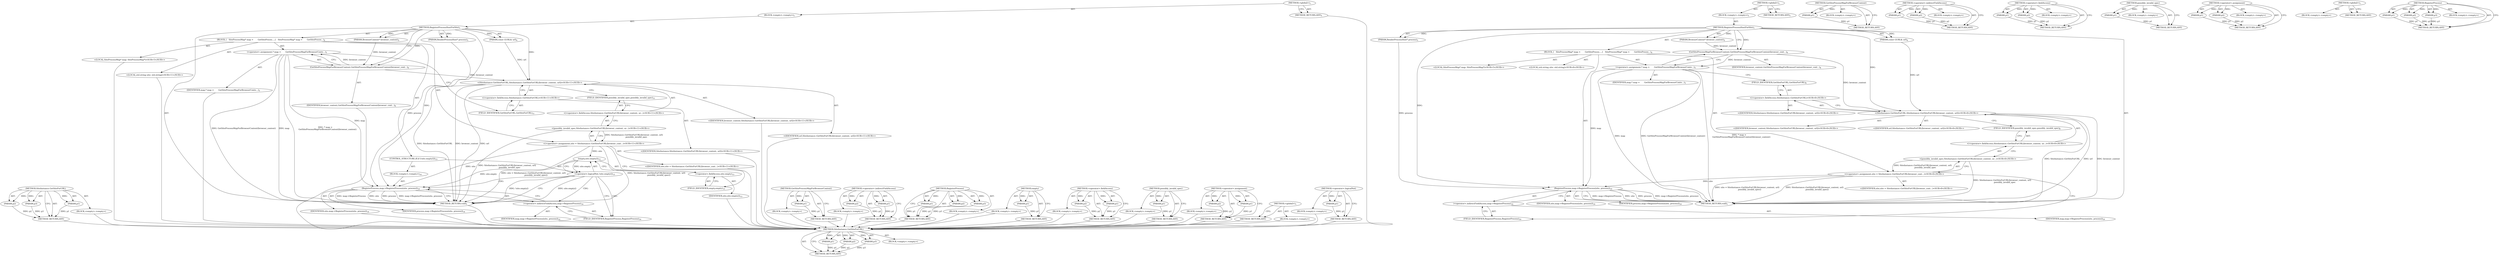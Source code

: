 digraph "&lt;operator&gt;.logicalNot" {
vulnerable_79 [label=<(METHOD,SiteInstance.GetSiteForURL)>];
vulnerable_80 [label=<(PARAM,p1)>];
vulnerable_81 [label=<(PARAM,p2)>];
vulnerable_82 [label=<(PARAM,p3)>];
vulnerable_83 [label=<(BLOCK,&lt;empty&gt;,&lt;empty&gt;)>];
vulnerable_84 [label=<(METHOD_RETURN,ANY)>];
vulnerable_6 [label=<(METHOD,&lt;global&gt;)<SUB>1</SUB>>];
vulnerable_7 [label=<(BLOCK,&lt;empty&gt;,&lt;empty&gt;)<SUB>1</SUB>>];
vulnerable_8 [label=<(METHOD,RegisterProcessHostForSite)<SUB>1</SUB>>];
vulnerable_9 [label=<(PARAM,BrowserContext* browser_context)<SUB>2</SUB>>];
vulnerable_10 [label=<(PARAM,RenderProcessHost* process)<SUB>3</SUB>>];
vulnerable_11 [label=<(PARAM,const GURL&amp; url)<SUB>4</SUB>>];
vulnerable_12 [label=<(BLOCK,{
   SiteProcessMap* map =
       GetSiteProces...,{
   SiteProcessMap* map =
       GetSiteProces...)<SUB>4</SUB>>];
vulnerable_13 [label="<(LOCAL,SiteProcessMap* map: SiteProcessMap*)<SUB>5</SUB>>"];
vulnerable_14 [label=<(&lt;operator&gt;.assignment,* map =
       GetSiteProcessMapForBrowserConte...)<SUB>5</SUB>>];
vulnerable_15 [label=<(IDENTIFIER,map,* map =
       GetSiteProcessMapForBrowserConte...)<SUB>5</SUB>>];
vulnerable_16 [label=<(GetSiteProcessMapForBrowserContext,GetSiteProcessMapForBrowserContext(browser_cont...)<SUB>6</SUB>>];
vulnerable_17 [label=<(IDENTIFIER,browser_context,GetSiteProcessMapForBrowserContext(browser_cont...)<SUB>6</SUB>>];
vulnerable_18 [label="<(LOCAL,std.string site: std.string)<SUB>8</SUB>>"];
vulnerable_19 [label="<(&lt;operator&gt;.assignment,site = SiteInstance::GetSiteForURL(browser_cont...)<SUB>8</SUB>>"];
vulnerable_20 [label="<(IDENTIFIER,site,site = SiteInstance::GetSiteForURL(browser_cont...)<SUB>8</SUB>>"];
vulnerable_21 [label="<(possibly_invalid_spec,SiteInstance::GetSiteForURL(browser_context, ur...)<SUB>8</SUB>>"];
vulnerable_22 [label="<(&lt;operator&gt;.fieldAccess,SiteInstance::GetSiteForURL(browser_context, ur...)<SUB>8</SUB>>"];
vulnerable_23 [label="<(SiteInstance.GetSiteForURL,SiteInstance::GetSiteForURL(browser_context, url))<SUB>8</SUB>>"];
vulnerable_24 [label="<(&lt;operator&gt;.fieldAccess,SiteInstance::GetSiteForURL)<SUB>8</SUB>>"];
vulnerable_25 [label="<(IDENTIFIER,SiteInstance,SiteInstance::GetSiteForURL(browser_context, url))<SUB>8</SUB>>"];
vulnerable_26 [label=<(FIELD_IDENTIFIER,GetSiteForURL,GetSiteForURL)<SUB>8</SUB>>];
vulnerable_27 [label="<(IDENTIFIER,browser_context,SiteInstance::GetSiteForURL(browser_context, url))<SUB>8</SUB>>"];
vulnerable_28 [label="<(IDENTIFIER,url,SiteInstance::GetSiteForURL(browser_context, url))<SUB>8</SUB>>"];
vulnerable_29 [label=<(FIELD_IDENTIFIER,possibly_invalid_spec,possibly_invalid_spec)<SUB>8</SUB>>];
vulnerable_30 [label=<(RegisterProcess,map-&gt;RegisterProcess(site, process))<SUB>10</SUB>>];
vulnerable_31 [label=<(&lt;operator&gt;.indirectFieldAccess,map-&gt;RegisterProcess)<SUB>10</SUB>>];
vulnerable_32 [label=<(IDENTIFIER,map,map-&gt;RegisterProcess(site, process))<SUB>10</SUB>>];
vulnerable_33 [label=<(FIELD_IDENTIFIER,RegisterProcess,RegisterProcess)<SUB>10</SUB>>];
vulnerable_34 [label=<(IDENTIFIER,site,map-&gt;RegisterProcess(site, process))<SUB>10</SUB>>];
vulnerable_35 [label=<(IDENTIFIER,process,map-&gt;RegisterProcess(site, process))<SUB>10</SUB>>];
vulnerable_36 [label=<(METHOD_RETURN,void)<SUB>1</SUB>>];
vulnerable_38 [label=<(METHOD_RETURN,ANY)<SUB>1</SUB>>];
vulnerable_66 [label=<(METHOD,GetSiteProcessMapForBrowserContext)>];
vulnerable_67 [label=<(PARAM,p1)>];
vulnerable_68 [label=<(BLOCK,&lt;empty&gt;,&lt;empty&gt;)>];
vulnerable_69 [label=<(METHOD_RETURN,ANY)>];
vulnerable_91 [label=<(METHOD,&lt;operator&gt;.indirectFieldAccess)>];
vulnerable_92 [label=<(PARAM,p1)>];
vulnerable_93 [label=<(PARAM,p2)>];
vulnerable_94 [label=<(BLOCK,&lt;empty&gt;,&lt;empty&gt;)>];
vulnerable_95 [label=<(METHOD_RETURN,ANY)>];
vulnerable_74 [label=<(METHOD,&lt;operator&gt;.fieldAccess)>];
vulnerable_75 [label=<(PARAM,p1)>];
vulnerable_76 [label=<(PARAM,p2)>];
vulnerable_77 [label=<(BLOCK,&lt;empty&gt;,&lt;empty&gt;)>];
vulnerable_78 [label=<(METHOD_RETURN,ANY)>];
vulnerable_70 [label=<(METHOD,possibly_invalid_spec)>];
vulnerable_71 [label=<(PARAM,p1)>];
vulnerable_72 [label=<(BLOCK,&lt;empty&gt;,&lt;empty&gt;)>];
vulnerable_73 [label=<(METHOD_RETURN,ANY)>];
vulnerable_61 [label=<(METHOD,&lt;operator&gt;.assignment)>];
vulnerable_62 [label=<(PARAM,p1)>];
vulnerable_63 [label=<(PARAM,p2)>];
vulnerable_64 [label=<(BLOCK,&lt;empty&gt;,&lt;empty&gt;)>];
vulnerable_65 [label=<(METHOD_RETURN,ANY)>];
vulnerable_55 [label=<(METHOD,&lt;global&gt;)<SUB>1</SUB>>];
vulnerable_56 [label=<(BLOCK,&lt;empty&gt;,&lt;empty&gt;)>];
vulnerable_57 [label=<(METHOD_RETURN,ANY)>];
vulnerable_85 [label=<(METHOD,RegisterProcess)>];
vulnerable_86 [label=<(PARAM,p1)>];
vulnerable_87 [label=<(PARAM,p2)>];
vulnerable_88 [label=<(PARAM,p3)>];
vulnerable_89 [label=<(BLOCK,&lt;empty&gt;,&lt;empty&gt;)>];
vulnerable_90 [label=<(METHOD_RETURN,ANY)>];
fixed_86 [label=<(METHOD,SiteInstance.GetSiteForURL)>];
fixed_87 [label=<(PARAM,p1)>];
fixed_88 [label=<(PARAM,p2)>];
fixed_89 [label=<(PARAM,p3)>];
fixed_90 [label=<(BLOCK,&lt;empty&gt;,&lt;empty&gt;)>];
fixed_91 [label=<(METHOD_RETURN,ANY)>];
fixed_6 [label=<(METHOD,&lt;global&gt;)<SUB>1</SUB>>];
fixed_7 [label=<(BLOCK,&lt;empty&gt;,&lt;empty&gt;)<SUB>1</SUB>>];
fixed_8 [label=<(METHOD,RegisterProcessHostForSite)<SUB>1</SUB>>];
fixed_9 [label=<(PARAM,BrowserContext* browser_context)<SUB>2</SUB>>];
fixed_10 [label=<(PARAM,RenderProcessHost* process)<SUB>3</SUB>>];
fixed_11 [label=<(PARAM,const GURL&amp; url)<SUB>4</SUB>>];
fixed_12 [label=<(BLOCK,{
   SiteProcessMap* map =
       GetSiteProces...,{
   SiteProcessMap* map =
       GetSiteProces...)<SUB>4</SUB>>];
fixed_13 [label="<(LOCAL,SiteProcessMap* map: SiteProcessMap*)<SUB>5</SUB>>"];
fixed_14 [label=<(&lt;operator&gt;.assignment,* map =
       GetSiteProcessMapForBrowserConte...)<SUB>5</SUB>>];
fixed_15 [label=<(IDENTIFIER,map,* map =
       GetSiteProcessMapForBrowserConte...)<SUB>5</SUB>>];
fixed_16 [label=<(GetSiteProcessMapForBrowserContext,GetSiteProcessMapForBrowserContext(browser_cont...)<SUB>6</SUB>>];
fixed_17 [label=<(IDENTIFIER,browser_context,GetSiteProcessMapForBrowserContext(browser_cont...)<SUB>6</SUB>>];
fixed_18 [label="<(LOCAL,std.string site: std.string)<SUB>11</SUB>>"];
fixed_19 [label="<(&lt;operator&gt;.assignment,site = SiteInstance::GetSiteForURL(browser_cont...)<SUB>11</SUB>>"];
fixed_20 [label="<(IDENTIFIER,site,site = SiteInstance::GetSiteForURL(browser_cont...)<SUB>11</SUB>>"];
fixed_21 [label="<(possibly_invalid_spec,SiteInstance::GetSiteForURL(browser_context, ur...)<SUB>11</SUB>>"];
fixed_22 [label="<(&lt;operator&gt;.fieldAccess,SiteInstance::GetSiteForURL(browser_context, ur...)<SUB>11</SUB>>"];
fixed_23 [label="<(SiteInstance.GetSiteForURL,SiteInstance::GetSiteForURL(browser_context, url))<SUB>11</SUB>>"];
fixed_24 [label="<(&lt;operator&gt;.fieldAccess,SiteInstance::GetSiteForURL)<SUB>11</SUB>>"];
fixed_25 [label="<(IDENTIFIER,SiteInstance,SiteInstance::GetSiteForURL(browser_context, url))<SUB>11</SUB>>"];
fixed_26 [label=<(FIELD_IDENTIFIER,GetSiteForURL,GetSiteForURL)<SUB>11</SUB>>];
fixed_27 [label="<(IDENTIFIER,browser_context,SiteInstance::GetSiteForURL(browser_context, url))<SUB>11</SUB>>"];
fixed_28 [label="<(IDENTIFIER,url,SiteInstance::GetSiteForURL(browser_context, url))<SUB>11</SUB>>"];
fixed_29 [label=<(FIELD_IDENTIFIER,possibly_invalid_spec,possibly_invalid_spec)<SUB>11</SUB>>];
fixed_30 [label=<(CONTROL_STRUCTURE,IF,if (!site.empty()))<SUB>13</SUB>>];
fixed_31 [label=<(&lt;operator&gt;.logicalNot,!site.empty())<SUB>13</SUB>>];
fixed_32 [label=<(empty,site.empty())<SUB>13</SUB>>];
fixed_33 [label=<(&lt;operator&gt;.fieldAccess,site.empty)<SUB>13</SUB>>];
fixed_34 [label=<(IDENTIFIER,site,site.empty())<SUB>13</SUB>>];
fixed_35 [label=<(FIELD_IDENTIFIER,empty,empty)<SUB>13</SUB>>];
fixed_36 [label=<(BLOCK,&lt;empty&gt;,&lt;empty&gt;)<SUB>14</SUB>>];
fixed_37 [label=<(RegisterProcess,map-&gt;RegisterProcess(site, process))<SUB>14</SUB>>];
fixed_38 [label=<(&lt;operator&gt;.indirectFieldAccess,map-&gt;RegisterProcess)<SUB>14</SUB>>];
fixed_39 [label=<(IDENTIFIER,map,map-&gt;RegisterProcess(site, process))<SUB>14</SUB>>];
fixed_40 [label=<(FIELD_IDENTIFIER,RegisterProcess,RegisterProcess)<SUB>14</SUB>>];
fixed_41 [label=<(IDENTIFIER,site,map-&gt;RegisterProcess(site, process))<SUB>14</SUB>>];
fixed_42 [label=<(IDENTIFIER,process,map-&gt;RegisterProcess(site, process))<SUB>14</SUB>>];
fixed_43 [label=<(METHOD_RETURN,void)<SUB>1</SUB>>];
fixed_45 [label=<(METHOD_RETURN,ANY)<SUB>1</SUB>>];
fixed_73 [label=<(METHOD,GetSiteProcessMapForBrowserContext)>];
fixed_74 [label=<(PARAM,p1)>];
fixed_75 [label=<(BLOCK,&lt;empty&gt;,&lt;empty&gt;)>];
fixed_76 [label=<(METHOD_RETURN,ANY)>];
fixed_106 [label=<(METHOD,&lt;operator&gt;.indirectFieldAccess)>];
fixed_107 [label=<(PARAM,p1)>];
fixed_108 [label=<(PARAM,p2)>];
fixed_109 [label=<(BLOCK,&lt;empty&gt;,&lt;empty&gt;)>];
fixed_110 [label=<(METHOD_RETURN,ANY)>];
fixed_100 [label=<(METHOD,RegisterProcess)>];
fixed_101 [label=<(PARAM,p1)>];
fixed_102 [label=<(PARAM,p2)>];
fixed_103 [label=<(PARAM,p3)>];
fixed_104 [label=<(BLOCK,&lt;empty&gt;,&lt;empty&gt;)>];
fixed_105 [label=<(METHOD_RETURN,ANY)>];
fixed_96 [label=<(METHOD,empty)>];
fixed_97 [label=<(PARAM,p1)>];
fixed_98 [label=<(BLOCK,&lt;empty&gt;,&lt;empty&gt;)>];
fixed_99 [label=<(METHOD_RETURN,ANY)>];
fixed_81 [label=<(METHOD,&lt;operator&gt;.fieldAccess)>];
fixed_82 [label=<(PARAM,p1)>];
fixed_83 [label=<(PARAM,p2)>];
fixed_84 [label=<(BLOCK,&lt;empty&gt;,&lt;empty&gt;)>];
fixed_85 [label=<(METHOD_RETURN,ANY)>];
fixed_77 [label=<(METHOD,possibly_invalid_spec)>];
fixed_78 [label=<(PARAM,p1)>];
fixed_79 [label=<(BLOCK,&lt;empty&gt;,&lt;empty&gt;)>];
fixed_80 [label=<(METHOD_RETURN,ANY)>];
fixed_68 [label=<(METHOD,&lt;operator&gt;.assignment)>];
fixed_69 [label=<(PARAM,p1)>];
fixed_70 [label=<(PARAM,p2)>];
fixed_71 [label=<(BLOCK,&lt;empty&gt;,&lt;empty&gt;)>];
fixed_72 [label=<(METHOD_RETURN,ANY)>];
fixed_62 [label=<(METHOD,&lt;global&gt;)<SUB>1</SUB>>];
fixed_63 [label=<(BLOCK,&lt;empty&gt;,&lt;empty&gt;)>];
fixed_64 [label=<(METHOD_RETURN,ANY)>];
fixed_92 [label=<(METHOD,&lt;operator&gt;.logicalNot)>];
fixed_93 [label=<(PARAM,p1)>];
fixed_94 [label=<(BLOCK,&lt;empty&gt;,&lt;empty&gt;)>];
fixed_95 [label=<(METHOD_RETURN,ANY)>];
vulnerable_79 -> vulnerable_80  [key=0, label="AST: "];
vulnerable_79 -> vulnerable_80  [key=1, label="DDG: "];
vulnerable_79 -> vulnerable_83  [key=0, label="AST: "];
vulnerable_79 -> vulnerable_81  [key=0, label="AST: "];
vulnerable_79 -> vulnerable_81  [key=1, label="DDG: "];
vulnerable_79 -> vulnerable_84  [key=0, label="AST: "];
vulnerable_79 -> vulnerable_84  [key=1, label="CFG: "];
vulnerable_79 -> vulnerable_82  [key=0, label="AST: "];
vulnerable_79 -> vulnerable_82  [key=1, label="DDG: "];
vulnerable_80 -> vulnerable_84  [key=0, label="DDG: p1"];
vulnerable_81 -> vulnerable_84  [key=0, label="DDG: p2"];
vulnerable_82 -> vulnerable_84  [key=0, label="DDG: p3"];
vulnerable_6 -> vulnerable_7  [key=0, label="AST: "];
vulnerable_6 -> vulnerable_38  [key=0, label="AST: "];
vulnerable_6 -> vulnerable_38  [key=1, label="CFG: "];
vulnerable_7 -> vulnerable_8  [key=0, label="AST: "];
vulnerable_8 -> vulnerable_9  [key=0, label="AST: "];
vulnerable_8 -> vulnerable_9  [key=1, label="DDG: "];
vulnerable_8 -> vulnerable_10  [key=0, label="AST: "];
vulnerable_8 -> vulnerable_10  [key=1, label="DDG: "];
vulnerable_8 -> vulnerable_11  [key=0, label="AST: "];
vulnerable_8 -> vulnerable_11  [key=1, label="DDG: "];
vulnerable_8 -> vulnerable_12  [key=0, label="AST: "];
vulnerable_8 -> vulnerable_36  [key=0, label="AST: "];
vulnerable_8 -> vulnerable_16  [key=0, label="CFG: "];
vulnerable_8 -> vulnerable_16  [key=1, label="DDG: "];
vulnerable_8 -> vulnerable_30  [key=0, label="DDG: "];
vulnerable_8 -> vulnerable_23  [key=0, label="DDG: "];
vulnerable_9 -> vulnerable_16  [key=0, label="DDG: browser_context"];
vulnerable_10 -> vulnerable_30  [key=0, label="DDG: process"];
vulnerable_11 -> vulnerable_23  [key=0, label="DDG: url"];
vulnerable_12 -> vulnerable_13  [key=0, label="AST: "];
vulnerable_12 -> vulnerable_14  [key=0, label="AST: "];
vulnerable_12 -> vulnerable_18  [key=0, label="AST: "];
vulnerable_12 -> vulnerable_19  [key=0, label="AST: "];
vulnerable_12 -> vulnerable_30  [key=0, label="AST: "];
vulnerable_14 -> vulnerable_15  [key=0, label="AST: "];
vulnerable_14 -> vulnerable_16  [key=0, label="AST: "];
vulnerable_14 -> vulnerable_26  [key=0, label="CFG: "];
vulnerable_14 -> vulnerable_36  [key=0, label="DDG: map"];
vulnerable_14 -> vulnerable_36  [key=1, label="DDG: GetSiteProcessMapForBrowserContext(browser_context)"];
vulnerable_14 -> vulnerable_36  [key=2, label="DDG: * map =
       GetSiteProcessMapForBrowserContext(browser_context)"];
vulnerable_14 -> vulnerable_30  [key=0, label="DDG: map"];
vulnerable_16 -> vulnerable_17  [key=0, label="AST: "];
vulnerable_16 -> vulnerable_14  [key=0, label="CFG: "];
vulnerable_16 -> vulnerable_14  [key=1, label="DDG: browser_context"];
vulnerable_16 -> vulnerable_23  [key=0, label="DDG: browser_context"];
vulnerable_19 -> vulnerable_20  [key=0, label="AST: "];
vulnerable_19 -> vulnerable_21  [key=0, label="AST: "];
vulnerable_19 -> vulnerable_33  [key=0, label="CFG: "];
vulnerable_19 -> vulnerable_36  [key=0, label="DDG: SiteInstance::GetSiteForURL(browser_context, url)
       .possibly_invalid_spec()"];
vulnerable_19 -> vulnerable_36  [key=1, label="DDG: site = SiteInstance::GetSiteForURL(browser_context, url)
       .possibly_invalid_spec()"];
vulnerable_19 -> vulnerable_30  [key=0, label="DDG: site"];
vulnerable_21 -> vulnerable_22  [key=0, label="AST: "];
vulnerable_21 -> vulnerable_19  [key=0, label="CFG: "];
vulnerable_21 -> vulnerable_19  [key=1, label="DDG: SiteInstance::GetSiteForURL(browser_context, url)
       .possibly_invalid_spec"];
vulnerable_21 -> vulnerable_36  [key=0, label="DDG: SiteInstance::GetSiteForURL(browser_context, url)
       .possibly_invalid_spec"];
vulnerable_22 -> vulnerable_23  [key=0, label="AST: "];
vulnerable_22 -> vulnerable_29  [key=0, label="AST: "];
vulnerable_22 -> vulnerable_21  [key=0, label="CFG: "];
vulnerable_23 -> vulnerable_24  [key=0, label="AST: "];
vulnerable_23 -> vulnerable_27  [key=0, label="AST: "];
vulnerable_23 -> vulnerable_28  [key=0, label="AST: "];
vulnerable_23 -> vulnerable_29  [key=0, label="CFG: "];
vulnerable_23 -> vulnerable_36  [key=0, label="DDG: SiteInstance::GetSiteForURL"];
vulnerable_23 -> vulnerable_36  [key=1, label="DDG: browser_context"];
vulnerable_23 -> vulnerable_36  [key=2, label="DDG: url"];
vulnerable_24 -> vulnerable_25  [key=0, label="AST: "];
vulnerable_24 -> vulnerable_26  [key=0, label="AST: "];
vulnerable_24 -> vulnerable_23  [key=0, label="CFG: "];
vulnerable_26 -> vulnerable_24  [key=0, label="CFG: "];
vulnerable_29 -> vulnerable_22  [key=0, label="CFG: "];
vulnerable_30 -> vulnerable_31  [key=0, label="AST: "];
vulnerable_30 -> vulnerable_34  [key=0, label="AST: "];
vulnerable_30 -> vulnerable_35  [key=0, label="AST: "];
vulnerable_30 -> vulnerable_36  [key=0, label="CFG: "];
vulnerable_30 -> vulnerable_36  [key=1, label="DDG: map-&gt;RegisterProcess"];
vulnerable_30 -> vulnerable_36  [key=2, label="DDG: site"];
vulnerable_30 -> vulnerable_36  [key=3, label="DDG: process"];
vulnerable_30 -> vulnerable_36  [key=4, label="DDG: map-&gt;RegisterProcess(site, process)"];
vulnerable_31 -> vulnerable_32  [key=0, label="AST: "];
vulnerable_31 -> vulnerable_33  [key=0, label="AST: "];
vulnerable_31 -> vulnerable_30  [key=0, label="CFG: "];
vulnerable_33 -> vulnerable_31  [key=0, label="CFG: "];
vulnerable_66 -> vulnerable_67  [key=0, label="AST: "];
vulnerable_66 -> vulnerable_67  [key=1, label="DDG: "];
vulnerable_66 -> vulnerable_68  [key=0, label="AST: "];
vulnerable_66 -> vulnerable_69  [key=0, label="AST: "];
vulnerable_66 -> vulnerable_69  [key=1, label="CFG: "];
vulnerable_67 -> vulnerable_69  [key=0, label="DDG: p1"];
vulnerable_91 -> vulnerable_92  [key=0, label="AST: "];
vulnerable_91 -> vulnerable_92  [key=1, label="DDG: "];
vulnerable_91 -> vulnerable_94  [key=0, label="AST: "];
vulnerable_91 -> vulnerable_93  [key=0, label="AST: "];
vulnerable_91 -> vulnerable_93  [key=1, label="DDG: "];
vulnerable_91 -> vulnerable_95  [key=0, label="AST: "];
vulnerable_91 -> vulnerable_95  [key=1, label="CFG: "];
vulnerable_92 -> vulnerable_95  [key=0, label="DDG: p1"];
vulnerable_93 -> vulnerable_95  [key=0, label="DDG: p2"];
vulnerable_74 -> vulnerable_75  [key=0, label="AST: "];
vulnerable_74 -> vulnerable_75  [key=1, label="DDG: "];
vulnerable_74 -> vulnerable_77  [key=0, label="AST: "];
vulnerable_74 -> vulnerable_76  [key=0, label="AST: "];
vulnerable_74 -> vulnerable_76  [key=1, label="DDG: "];
vulnerable_74 -> vulnerable_78  [key=0, label="AST: "];
vulnerable_74 -> vulnerable_78  [key=1, label="CFG: "];
vulnerable_75 -> vulnerable_78  [key=0, label="DDG: p1"];
vulnerable_76 -> vulnerable_78  [key=0, label="DDG: p2"];
vulnerable_70 -> vulnerable_71  [key=0, label="AST: "];
vulnerable_70 -> vulnerable_71  [key=1, label="DDG: "];
vulnerable_70 -> vulnerable_72  [key=0, label="AST: "];
vulnerable_70 -> vulnerable_73  [key=0, label="AST: "];
vulnerable_70 -> vulnerable_73  [key=1, label="CFG: "];
vulnerable_71 -> vulnerable_73  [key=0, label="DDG: p1"];
vulnerable_61 -> vulnerable_62  [key=0, label="AST: "];
vulnerable_61 -> vulnerable_62  [key=1, label="DDG: "];
vulnerable_61 -> vulnerable_64  [key=0, label="AST: "];
vulnerable_61 -> vulnerable_63  [key=0, label="AST: "];
vulnerable_61 -> vulnerable_63  [key=1, label="DDG: "];
vulnerable_61 -> vulnerable_65  [key=0, label="AST: "];
vulnerable_61 -> vulnerable_65  [key=1, label="CFG: "];
vulnerable_62 -> vulnerable_65  [key=0, label="DDG: p1"];
vulnerable_63 -> vulnerable_65  [key=0, label="DDG: p2"];
vulnerable_55 -> vulnerable_56  [key=0, label="AST: "];
vulnerable_55 -> vulnerable_57  [key=0, label="AST: "];
vulnerable_55 -> vulnerable_57  [key=1, label="CFG: "];
vulnerable_85 -> vulnerable_86  [key=0, label="AST: "];
vulnerable_85 -> vulnerable_86  [key=1, label="DDG: "];
vulnerable_85 -> vulnerable_89  [key=0, label="AST: "];
vulnerable_85 -> vulnerable_87  [key=0, label="AST: "];
vulnerable_85 -> vulnerable_87  [key=1, label="DDG: "];
vulnerable_85 -> vulnerable_90  [key=0, label="AST: "];
vulnerable_85 -> vulnerable_90  [key=1, label="CFG: "];
vulnerable_85 -> vulnerable_88  [key=0, label="AST: "];
vulnerable_85 -> vulnerable_88  [key=1, label="DDG: "];
vulnerable_86 -> vulnerable_90  [key=0, label="DDG: p1"];
vulnerable_87 -> vulnerable_90  [key=0, label="DDG: p2"];
vulnerable_88 -> vulnerable_90  [key=0, label="DDG: p3"];
fixed_86 -> fixed_87  [key=0, label="AST: "];
fixed_86 -> fixed_87  [key=1, label="DDG: "];
fixed_86 -> fixed_90  [key=0, label="AST: "];
fixed_86 -> fixed_88  [key=0, label="AST: "];
fixed_86 -> fixed_88  [key=1, label="DDG: "];
fixed_86 -> fixed_91  [key=0, label="AST: "];
fixed_86 -> fixed_91  [key=1, label="CFG: "];
fixed_86 -> fixed_89  [key=0, label="AST: "];
fixed_86 -> fixed_89  [key=1, label="DDG: "];
fixed_87 -> fixed_91  [key=0, label="DDG: p1"];
fixed_88 -> fixed_91  [key=0, label="DDG: p2"];
fixed_89 -> fixed_91  [key=0, label="DDG: p3"];
fixed_90 -> vulnerable_79  [key=0];
fixed_91 -> vulnerable_79  [key=0];
fixed_6 -> fixed_7  [key=0, label="AST: "];
fixed_6 -> fixed_45  [key=0, label="AST: "];
fixed_6 -> fixed_45  [key=1, label="CFG: "];
fixed_7 -> fixed_8  [key=0, label="AST: "];
fixed_8 -> fixed_9  [key=0, label="AST: "];
fixed_8 -> fixed_9  [key=1, label="DDG: "];
fixed_8 -> fixed_10  [key=0, label="AST: "];
fixed_8 -> fixed_10  [key=1, label="DDG: "];
fixed_8 -> fixed_11  [key=0, label="AST: "];
fixed_8 -> fixed_11  [key=1, label="DDG: "];
fixed_8 -> fixed_12  [key=0, label="AST: "];
fixed_8 -> fixed_43  [key=0, label="AST: "];
fixed_8 -> fixed_16  [key=0, label="CFG: "];
fixed_8 -> fixed_16  [key=1, label="DDG: "];
fixed_8 -> fixed_37  [key=0, label="DDG: "];
fixed_8 -> fixed_23  [key=0, label="DDG: "];
fixed_9 -> fixed_16  [key=0, label="DDG: browser_context"];
fixed_10 -> fixed_37  [key=0, label="DDG: process"];
fixed_11 -> fixed_23  [key=0, label="DDG: url"];
fixed_12 -> fixed_13  [key=0, label="AST: "];
fixed_12 -> fixed_14  [key=0, label="AST: "];
fixed_12 -> fixed_18  [key=0, label="AST: "];
fixed_12 -> fixed_19  [key=0, label="AST: "];
fixed_12 -> fixed_30  [key=0, label="AST: "];
fixed_13 -> vulnerable_79  [key=0];
fixed_14 -> fixed_15  [key=0, label="AST: "];
fixed_14 -> fixed_16  [key=0, label="AST: "];
fixed_14 -> fixed_26  [key=0, label="CFG: "];
fixed_14 -> fixed_43  [key=0, label="DDG: map"];
fixed_14 -> fixed_43  [key=1, label="DDG: GetSiteProcessMapForBrowserContext(browser_context)"];
fixed_14 -> fixed_43  [key=2, label="DDG: * map =
       GetSiteProcessMapForBrowserContext(browser_context)"];
fixed_14 -> fixed_37  [key=0, label="DDG: map"];
fixed_15 -> vulnerable_79  [key=0];
fixed_16 -> fixed_17  [key=0, label="AST: "];
fixed_16 -> fixed_14  [key=0, label="CFG: "];
fixed_16 -> fixed_14  [key=1, label="DDG: browser_context"];
fixed_16 -> fixed_23  [key=0, label="DDG: browser_context"];
fixed_17 -> vulnerable_79  [key=0];
fixed_18 -> vulnerable_79  [key=0];
fixed_19 -> fixed_20  [key=0, label="AST: "];
fixed_19 -> fixed_21  [key=0, label="AST: "];
fixed_19 -> fixed_35  [key=0, label="CFG: "];
fixed_19 -> fixed_43  [key=0, label="DDG: SiteInstance::GetSiteForURL(browser_context, url)
       .possibly_invalid_spec()"];
fixed_19 -> fixed_43  [key=1, label="DDG: site = SiteInstance::GetSiteForURL(browser_context, url)
       .possibly_invalid_spec()"];
fixed_19 -> fixed_32  [key=0, label="DDG: site"];
fixed_19 -> fixed_37  [key=0, label="DDG: site"];
fixed_20 -> vulnerable_79  [key=0];
fixed_21 -> fixed_22  [key=0, label="AST: "];
fixed_21 -> fixed_19  [key=0, label="CFG: "];
fixed_21 -> fixed_19  [key=1, label="DDG: SiteInstance::GetSiteForURL(browser_context, url)
       .possibly_invalid_spec"];
fixed_21 -> fixed_43  [key=0, label="DDG: SiteInstance::GetSiteForURL(browser_context, url)
       .possibly_invalid_spec"];
fixed_22 -> fixed_23  [key=0, label="AST: "];
fixed_22 -> fixed_29  [key=0, label="AST: "];
fixed_22 -> fixed_21  [key=0, label="CFG: "];
fixed_23 -> fixed_24  [key=0, label="AST: "];
fixed_23 -> fixed_27  [key=0, label="AST: "];
fixed_23 -> fixed_28  [key=0, label="AST: "];
fixed_23 -> fixed_29  [key=0, label="CFG: "];
fixed_23 -> fixed_43  [key=0, label="DDG: SiteInstance::GetSiteForURL"];
fixed_23 -> fixed_43  [key=1, label="DDG: browser_context"];
fixed_23 -> fixed_43  [key=2, label="DDG: url"];
fixed_24 -> fixed_25  [key=0, label="AST: "];
fixed_24 -> fixed_26  [key=0, label="AST: "];
fixed_24 -> fixed_23  [key=0, label="CFG: "];
fixed_25 -> vulnerable_79  [key=0];
fixed_26 -> fixed_24  [key=0, label="CFG: "];
fixed_27 -> vulnerable_79  [key=0];
fixed_28 -> vulnerable_79  [key=0];
fixed_29 -> fixed_22  [key=0, label="CFG: "];
fixed_30 -> fixed_31  [key=0, label="AST: "];
fixed_30 -> fixed_36  [key=0, label="AST: "];
fixed_31 -> fixed_32  [key=0, label="AST: "];
fixed_31 -> fixed_43  [key=0, label="CFG: "];
fixed_31 -> fixed_43  [key=1, label="DDG: site.empty()"];
fixed_31 -> fixed_43  [key=2, label="DDG: !site.empty()"];
fixed_31 -> fixed_40  [key=0, label="CFG: "];
fixed_31 -> fixed_40  [key=1, label="CDG: "];
fixed_31 -> fixed_38  [key=0, label="CDG: "];
fixed_31 -> fixed_37  [key=0, label="CDG: "];
fixed_32 -> fixed_33  [key=0, label="AST: "];
fixed_32 -> fixed_31  [key=0, label="CFG: "];
fixed_32 -> fixed_31  [key=1, label="DDG: site.empty"];
fixed_32 -> fixed_37  [key=0, label="DDG: site.empty"];
fixed_33 -> fixed_34  [key=0, label="AST: "];
fixed_33 -> fixed_35  [key=0, label="AST: "];
fixed_33 -> fixed_32  [key=0, label="CFG: "];
fixed_34 -> vulnerable_79  [key=0];
fixed_35 -> fixed_33  [key=0, label="CFG: "];
fixed_36 -> fixed_37  [key=0, label="AST: "];
fixed_37 -> fixed_38  [key=0, label="AST: "];
fixed_37 -> fixed_41  [key=0, label="AST: "];
fixed_37 -> fixed_42  [key=0, label="AST: "];
fixed_37 -> fixed_43  [key=0, label="CFG: "];
fixed_37 -> fixed_43  [key=1, label="DDG: map-&gt;RegisterProcess"];
fixed_37 -> fixed_43  [key=2, label="DDG: site"];
fixed_37 -> fixed_43  [key=3, label="DDG: process"];
fixed_37 -> fixed_43  [key=4, label="DDG: map-&gt;RegisterProcess(site, process)"];
fixed_38 -> fixed_39  [key=0, label="AST: "];
fixed_38 -> fixed_40  [key=0, label="AST: "];
fixed_38 -> fixed_37  [key=0, label="CFG: "];
fixed_39 -> vulnerable_79  [key=0];
fixed_40 -> fixed_38  [key=0, label="CFG: "];
fixed_41 -> vulnerable_79  [key=0];
fixed_42 -> vulnerable_79  [key=0];
fixed_43 -> vulnerable_79  [key=0];
fixed_45 -> vulnerable_79  [key=0];
fixed_73 -> fixed_74  [key=0, label="AST: "];
fixed_73 -> fixed_74  [key=1, label="DDG: "];
fixed_73 -> fixed_75  [key=0, label="AST: "];
fixed_73 -> fixed_76  [key=0, label="AST: "];
fixed_73 -> fixed_76  [key=1, label="CFG: "];
fixed_74 -> fixed_76  [key=0, label="DDG: p1"];
fixed_75 -> vulnerable_79  [key=0];
fixed_76 -> vulnerable_79  [key=0];
fixed_106 -> fixed_107  [key=0, label="AST: "];
fixed_106 -> fixed_107  [key=1, label="DDG: "];
fixed_106 -> fixed_109  [key=0, label="AST: "];
fixed_106 -> fixed_108  [key=0, label="AST: "];
fixed_106 -> fixed_108  [key=1, label="DDG: "];
fixed_106 -> fixed_110  [key=0, label="AST: "];
fixed_106 -> fixed_110  [key=1, label="CFG: "];
fixed_107 -> fixed_110  [key=0, label="DDG: p1"];
fixed_108 -> fixed_110  [key=0, label="DDG: p2"];
fixed_109 -> vulnerable_79  [key=0];
fixed_110 -> vulnerable_79  [key=0];
fixed_100 -> fixed_101  [key=0, label="AST: "];
fixed_100 -> fixed_101  [key=1, label="DDG: "];
fixed_100 -> fixed_104  [key=0, label="AST: "];
fixed_100 -> fixed_102  [key=0, label="AST: "];
fixed_100 -> fixed_102  [key=1, label="DDG: "];
fixed_100 -> fixed_105  [key=0, label="AST: "];
fixed_100 -> fixed_105  [key=1, label="CFG: "];
fixed_100 -> fixed_103  [key=0, label="AST: "];
fixed_100 -> fixed_103  [key=1, label="DDG: "];
fixed_101 -> fixed_105  [key=0, label="DDG: p1"];
fixed_102 -> fixed_105  [key=0, label="DDG: p2"];
fixed_103 -> fixed_105  [key=0, label="DDG: p3"];
fixed_104 -> vulnerable_79  [key=0];
fixed_105 -> vulnerable_79  [key=0];
fixed_96 -> fixed_97  [key=0, label="AST: "];
fixed_96 -> fixed_97  [key=1, label="DDG: "];
fixed_96 -> fixed_98  [key=0, label="AST: "];
fixed_96 -> fixed_99  [key=0, label="AST: "];
fixed_96 -> fixed_99  [key=1, label="CFG: "];
fixed_97 -> fixed_99  [key=0, label="DDG: p1"];
fixed_98 -> vulnerable_79  [key=0];
fixed_99 -> vulnerable_79  [key=0];
fixed_81 -> fixed_82  [key=0, label="AST: "];
fixed_81 -> fixed_82  [key=1, label="DDG: "];
fixed_81 -> fixed_84  [key=0, label="AST: "];
fixed_81 -> fixed_83  [key=0, label="AST: "];
fixed_81 -> fixed_83  [key=1, label="DDG: "];
fixed_81 -> fixed_85  [key=0, label="AST: "];
fixed_81 -> fixed_85  [key=1, label="CFG: "];
fixed_82 -> fixed_85  [key=0, label="DDG: p1"];
fixed_83 -> fixed_85  [key=0, label="DDG: p2"];
fixed_84 -> vulnerable_79  [key=0];
fixed_85 -> vulnerable_79  [key=0];
fixed_77 -> fixed_78  [key=0, label="AST: "];
fixed_77 -> fixed_78  [key=1, label="DDG: "];
fixed_77 -> fixed_79  [key=0, label="AST: "];
fixed_77 -> fixed_80  [key=0, label="AST: "];
fixed_77 -> fixed_80  [key=1, label="CFG: "];
fixed_78 -> fixed_80  [key=0, label="DDG: p1"];
fixed_79 -> vulnerable_79  [key=0];
fixed_80 -> vulnerable_79  [key=0];
fixed_68 -> fixed_69  [key=0, label="AST: "];
fixed_68 -> fixed_69  [key=1, label="DDG: "];
fixed_68 -> fixed_71  [key=0, label="AST: "];
fixed_68 -> fixed_70  [key=0, label="AST: "];
fixed_68 -> fixed_70  [key=1, label="DDG: "];
fixed_68 -> fixed_72  [key=0, label="AST: "];
fixed_68 -> fixed_72  [key=1, label="CFG: "];
fixed_69 -> fixed_72  [key=0, label="DDG: p1"];
fixed_70 -> fixed_72  [key=0, label="DDG: p2"];
fixed_71 -> vulnerable_79  [key=0];
fixed_72 -> vulnerable_79  [key=0];
fixed_62 -> fixed_63  [key=0, label="AST: "];
fixed_62 -> fixed_64  [key=0, label="AST: "];
fixed_62 -> fixed_64  [key=1, label="CFG: "];
fixed_63 -> vulnerable_79  [key=0];
fixed_64 -> vulnerable_79  [key=0];
fixed_92 -> fixed_93  [key=0, label="AST: "];
fixed_92 -> fixed_93  [key=1, label="DDG: "];
fixed_92 -> fixed_94  [key=0, label="AST: "];
fixed_92 -> fixed_95  [key=0, label="AST: "];
fixed_92 -> fixed_95  [key=1, label="CFG: "];
fixed_93 -> fixed_95  [key=0, label="DDG: p1"];
fixed_94 -> vulnerable_79  [key=0];
fixed_95 -> vulnerable_79  [key=0];
}

